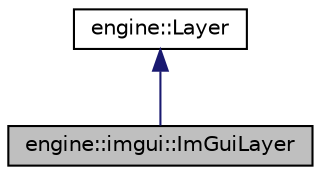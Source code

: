 digraph "engine::imgui::ImGuiLayer"
{
 // LATEX_PDF_SIZE
  edge [fontname="Helvetica",fontsize="10",labelfontname="Helvetica",labelfontsize="10"];
  node [fontname="Helvetica",fontsize="10",shape=record];
  Node1 [label="engine::imgui::ImGuiLayer",height=0.2,width=0.4,color="black", fillcolor="grey75", style="filled", fontcolor="black",tooltip="An abstract Imgui layer implementation."];
  Node2 -> Node1 [dir="back",color="midnightblue",fontsize="10",style="solid",fontname="Helvetica"];
  Node2 [label="engine::Layer",height=0.2,width=0.4,color="black", fillcolor="white", style="filled",URL="$classengine_1_1Layer.html",tooltip=" "];
}
